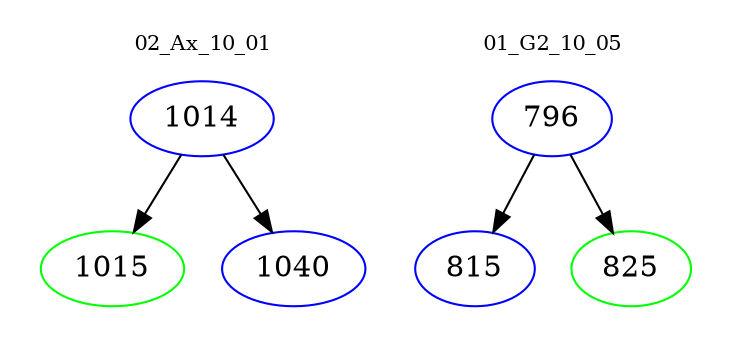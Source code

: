 digraph{
subgraph cluster_0 {
color = white
label = "02_Ax_10_01";
fontsize=10;
T0_1014 [label="1014", color="blue"]
T0_1014 -> T0_1015 [color="black"]
T0_1015 [label="1015", color="green"]
T0_1014 -> T0_1040 [color="black"]
T0_1040 [label="1040", color="blue"]
}
subgraph cluster_1 {
color = white
label = "01_G2_10_05";
fontsize=10;
T1_796 [label="796", color="blue"]
T1_796 -> T1_815 [color="black"]
T1_815 [label="815", color="blue"]
T1_796 -> T1_825 [color="black"]
T1_825 [label="825", color="green"]
}
}
